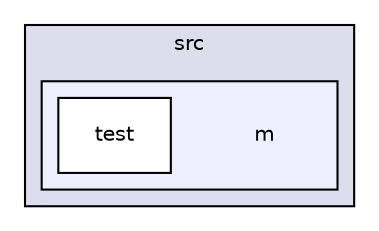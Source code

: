 digraph "src/m" {
  compound=true
  node [ fontsize="10", fontname="Helvetica"];
  edge [ labelfontsize="10", labelfontname="Helvetica"];
  subgraph clusterdir_68267d1309a1af8e8297ef4c3efbcdba {
    graph [ bgcolor="#ddddee", pencolor="black", label="src" fontname="Helvetica", fontsize="10", URL="dir_68267d1309a1af8e8297ef4c3efbcdba.html"]
  subgraph clusterdir_428c35a8f2d04568cf66ae46a83b6a7c {
    graph [ bgcolor="#eeeeff", pencolor="black", label="" URL="dir_428c35a8f2d04568cf66ae46a83b6a7c.html"];
    dir_428c35a8f2d04568cf66ae46a83b6a7c [shape=plaintext label="m"];
    dir_1a0ff6179041f29252cd3bbdf1e2d77b [shape=box label="test" color="black" fillcolor="white" style="filled" URL="dir_1a0ff6179041f29252cd3bbdf1e2d77b.html"];
  }
  }
}
